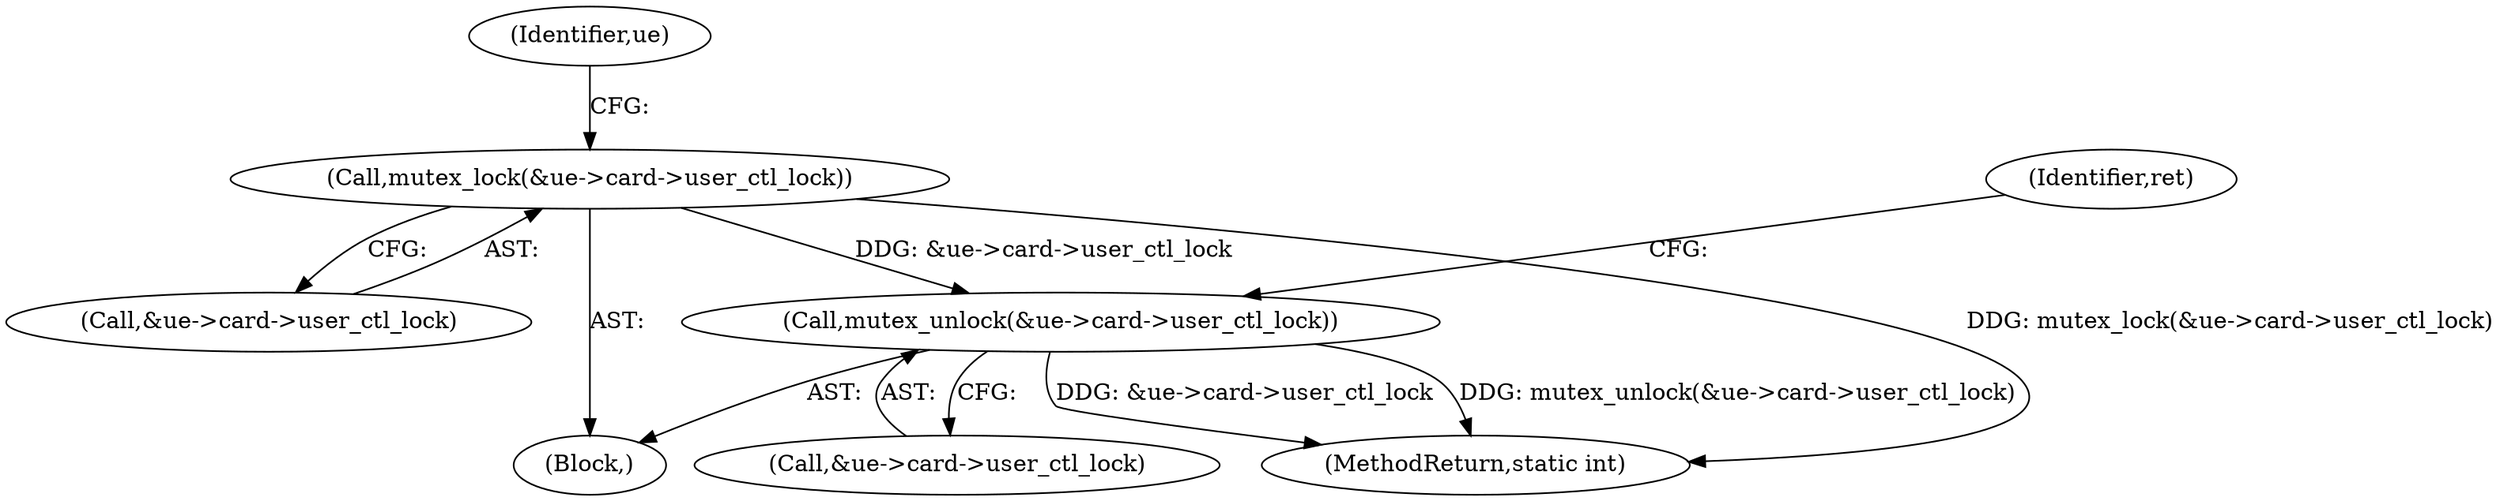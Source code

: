 digraph "0_linux_07f4d9d74a04aa7c72c5dae0ef97565f28f17b92_2@API" {
"1000244" [label="(Call,mutex_unlock(&ue->card->user_ctl_lock))"];
"1000195" [label="(Call,mutex_lock(&ue->card->user_ctl_lock))"];
"1000245" [label="(Call,&ue->card->user_ctl_lock)"];
"1000206" [label="(Identifier,ue)"];
"1000196" [label="(Call,&ue->card->user_ctl_lock)"];
"1000190" [label="(Block,)"];
"1000257" [label="(MethodReturn,static int)"];
"1000244" [label="(Call,mutex_unlock(&ue->card->user_ctl_lock))"];
"1000252" [label="(Identifier,ret)"];
"1000195" [label="(Call,mutex_lock(&ue->card->user_ctl_lock))"];
"1000244" -> "1000190"  [label="AST: "];
"1000244" -> "1000245"  [label="CFG: "];
"1000245" -> "1000244"  [label="AST: "];
"1000252" -> "1000244"  [label="CFG: "];
"1000244" -> "1000257"  [label="DDG: mutex_unlock(&ue->card->user_ctl_lock)"];
"1000244" -> "1000257"  [label="DDG: &ue->card->user_ctl_lock"];
"1000195" -> "1000244"  [label="DDG: &ue->card->user_ctl_lock"];
"1000195" -> "1000190"  [label="AST: "];
"1000195" -> "1000196"  [label="CFG: "];
"1000196" -> "1000195"  [label="AST: "];
"1000206" -> "1000195"  [label="CFG: "];
"1000195" -> "1000257"  [label="DDG: mutex_lock(&ue->card->user_ctl_lock)"];
}
